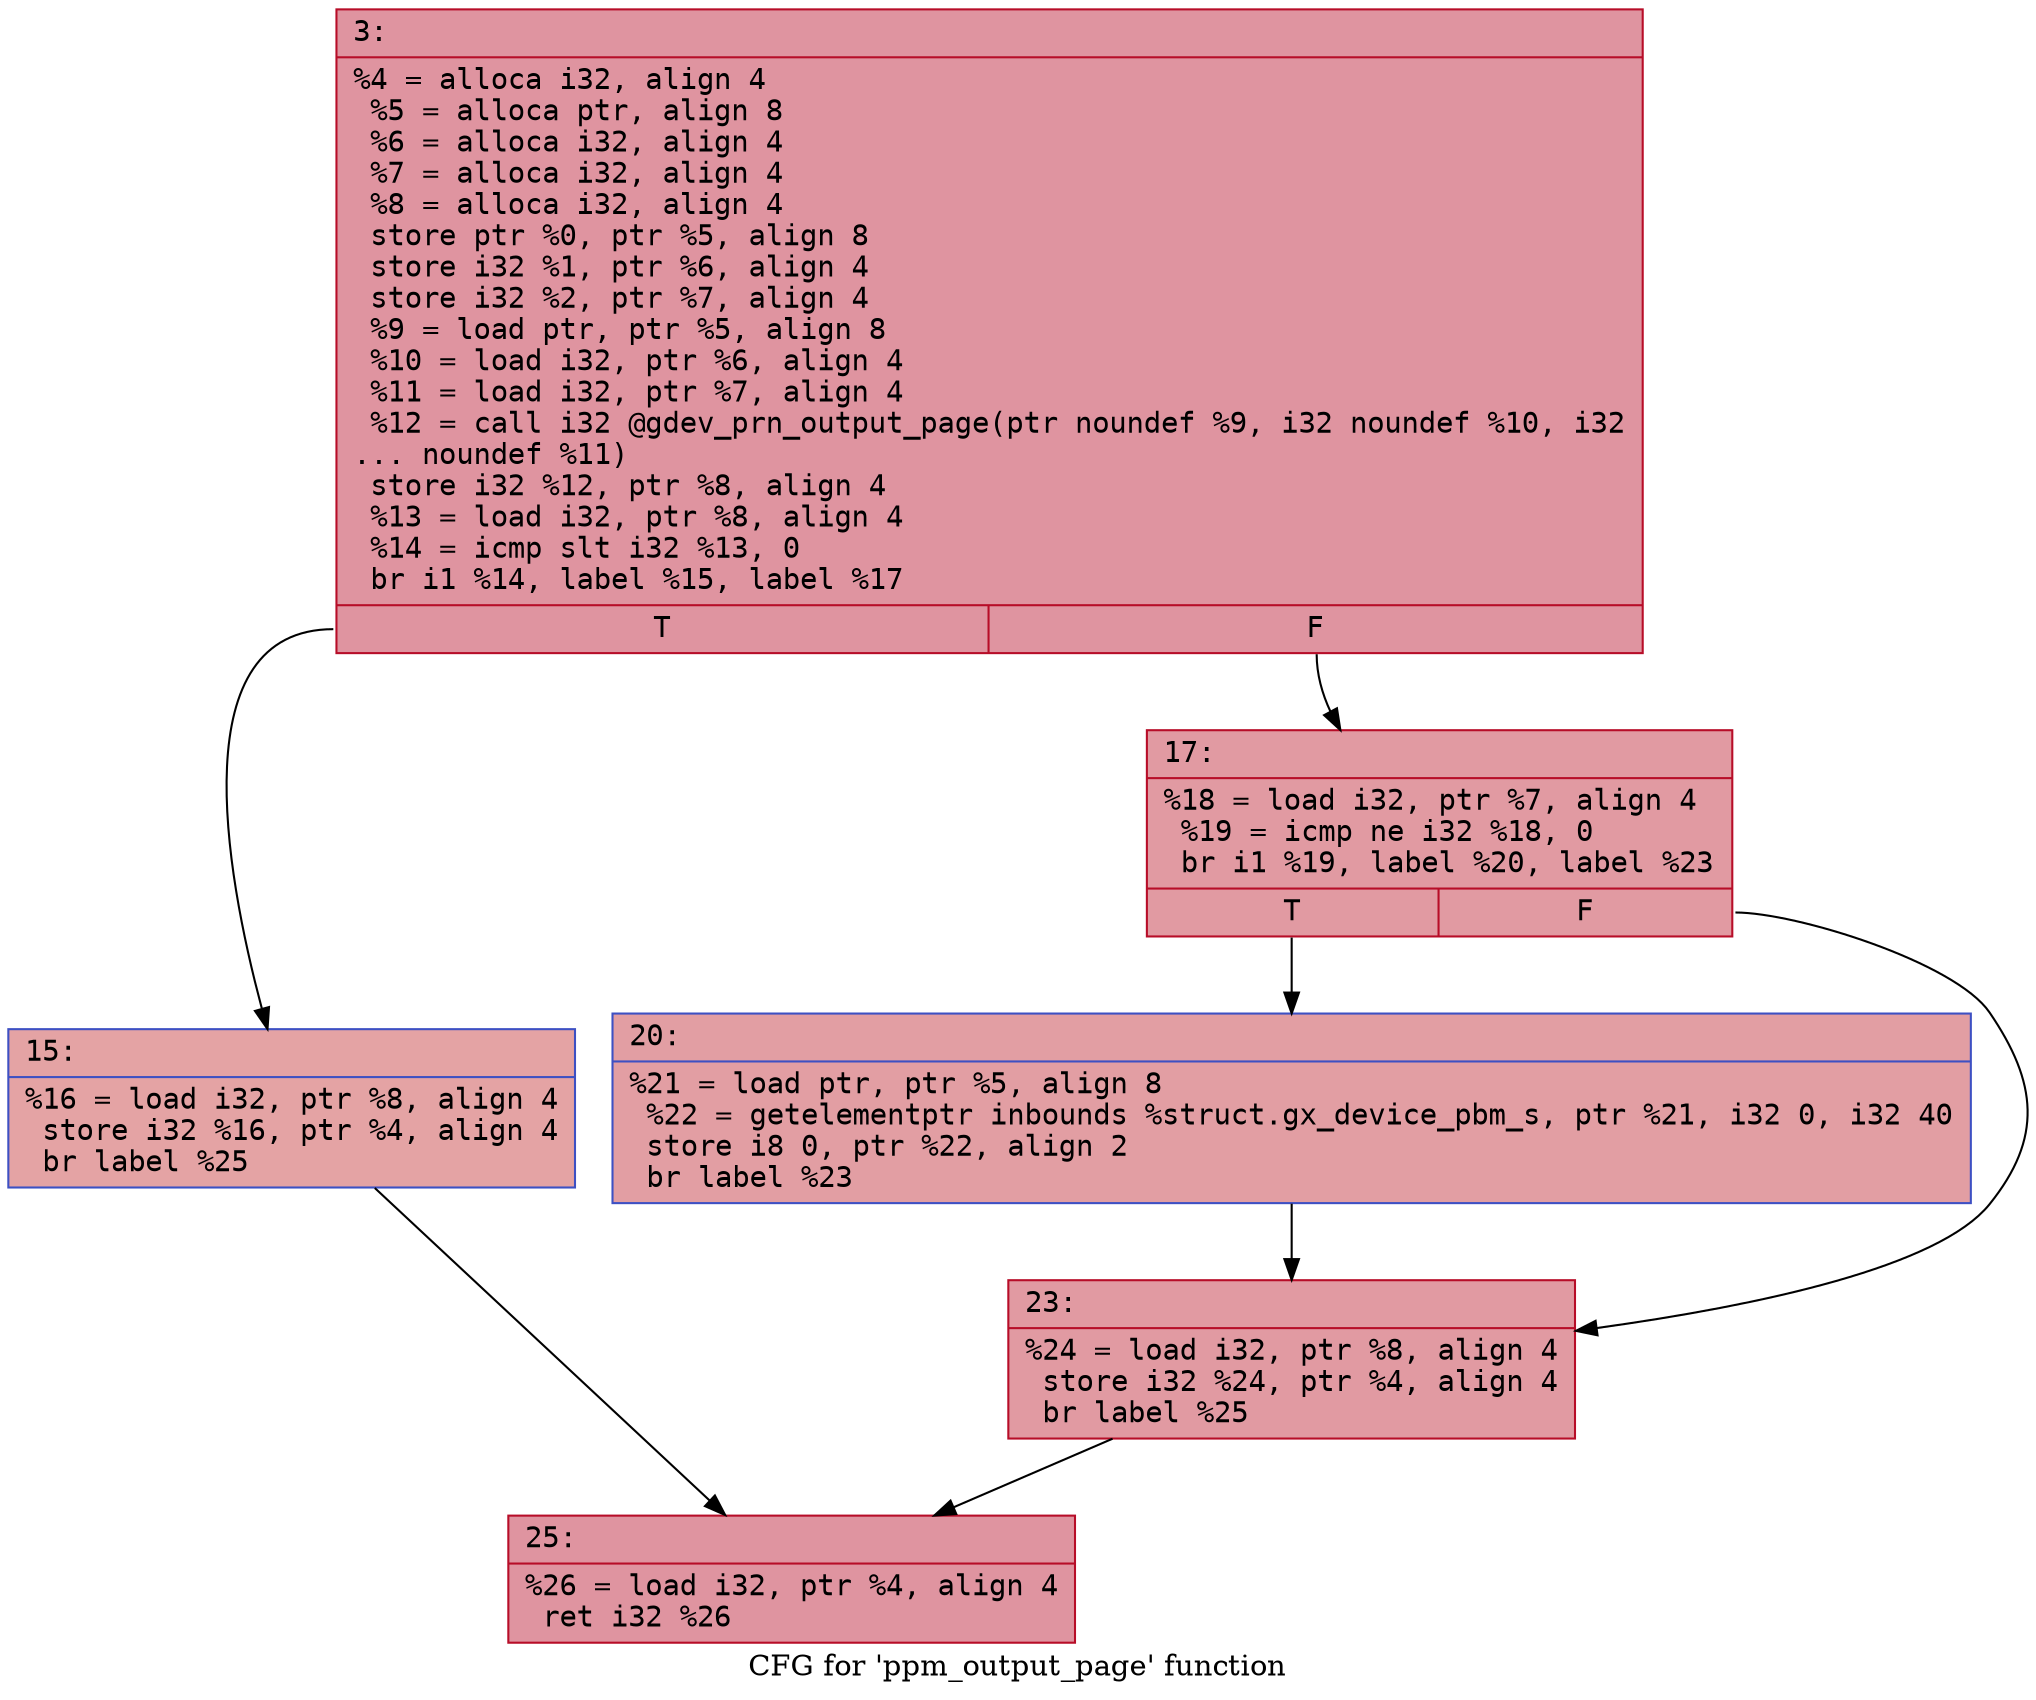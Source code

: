 digraph "CFG for 'ppm_output_page' function" {
	label="CFG for 'ppm_output_page' function";

	Node0x6000034ce8f0 [shape=record,color="#b70d28ff", style=filled, fillcolor="#b70d2870" fontname="Courier",label="{3:\l|  %4 = alloca i32, align 4\l  %5 = alloca ptr, align 8\l  %6 = alloca i32, align 4\l  %7 = alloca i32, align 4\l  %8 = alloca i32, align 4\l  store ptr %0, ptr %5, align 8\l  store i32 %1, ptr %6, align 4\l  store i32 %2, ptr %7, align 4\l  %9 = load ptr, ptr %5, align 8\l  %10 = load i32, ptr %6, align 4\l  %11 = load i32, ptr %7, align 4\l  %12 = call i32 @gdev_prn_output_page(ptr noundef %9, i32 noundef %10, i32\l... noundef %11)\l  store i32 %12, ptr %8, align 4\l  %13 = load i32, ptr %8, align 4\l  %14 = icmp slt i32 %13, 0\l  br i1 %14, label %15, label %17\l|{<s0>T|<s1>F}}"];
	Node0x6000034ce8f0:s0 -> Node0x6000034ce940[tooltip="3 -> 15\nProbability 37.50%" ];
	Node0x6000034ce8f0:s1 -> Node0x6000034ce990[tooltip="3 -> 17\nProbability 62.50%" ];
	Node0x6000034ce940 [shape=record,color="#3d50c3ff", style=filled, fillcolor="#c32e3170" fontname="Courier",label="{15:\l|  %16 = load i32, ptr %8, align 4\l  store i32 %16, ptr %4, align 4\l  br label %25\l}"];
	Node0x6000034ce940 -> Node0x6000034cea80[tooltip="15 -> 25\nProbability 100.00%" ];
	Node0x6000034ce990 [shape=record,color="#b70d28ff", style=filled, fillcolor="#bb1b2c70" fontname="Courier",label="{17:\l|  %18 = load i32, ptr %7, align 4\l  %19 = icmp ne i32 %18, 0\l  br i1 %19, label %20, label %23\l|{<s0>T|<s1>F}}"];
	Node0x6000034ce990:s0 -> Node0x6000034ce9e0[tooltip="17 -> 20\nProbability 62.50%" ];
	Node0x6000034ce990:s1 -> Node0x6000034cea30[tooltip="17 -> 23\nProbability 37.50%" ];
	Node0x6000034ce9e0 [shape=record,color="#3d50c3ff", style=filled, fillcolor="#be242e70" fontname="Courier",label="{20:\l|  %21 = load ptr, ptr %5, align 8\l  %22 = getelementptr inbounds %struct.gx_device_pbm_s, ptr %21, i32 0, i32 40\l  store i8 0, ptr %22, align 2\l  br label %23\l}"];
	Node0x6000034ce9e0 -> Node0x6000034cea30[tooltip="20 -> 23\nProbability 100.00%" ];
	Node0x6000034cea30 [shape=record,color="#b70d28ff", style=filled, fillcolor="#bb1b2c70" fontname="Courier",label="{23:\l|  %24 = load i32, ptr %8, align 4\l  store i32 %24, ptr %4, align 4\l  br label %25\l}"];
	Node0x6000034cea30 -> Node0x6000034cea80[tooltip="23 -> 25\nProbability 100.00%" ];
	Node0x6000034cea80 [shape=record,color="#b70d28ff", style=filled, fillcolor="#b70d2870" fontname="Courier",label="{25:\l|  %26 = load i32, ptr %4, align 4\l  ret i32 %26\l}"];
}
